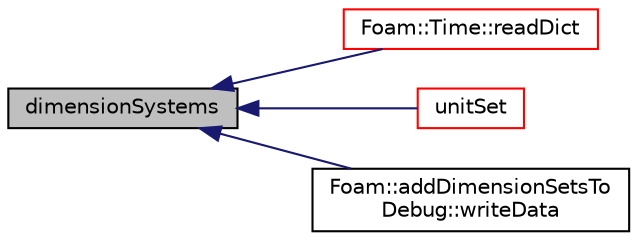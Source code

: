digraph "dimensionSystems"
{
  bgcolor="transparent";
  edge [fontname="Helvetica",fontsize="10",labelfontname="Helvetica",labelfontsize="10"];
  node [fontname="Helvetica",fontsize="10",shape=record];
  rankdir="LR";
  Node1 [label="dimensionSystems",height=0.2,width=0.4,color="black", fillcolor="grey75", style="filled", fontcolor="black"];
  Node1 -> Node2 [dir="back",color="midnightblue",fontsize="10",style="solid",fontname="Helvetica"];
  Node2 [label="Foam::Time::readDict",height=0.2,width=0.4,color="red",URL="$a02606.html#a09f8bbb748b599cf713fa2e07ec7e0b4",tooltip="Read the control dictionary and set the write controls etc. "];
  Node1 -> Node3 [dir="back",color="midnightblue",fontsize="10",style="solid",fontname="Helvetica"];
  Node3 [label="unitSet",height=0.2,width=0.4,color="red",URL="$a10725.html#ab291fd4325ded310ef6d2212e126b39e",tooltip="Set of all dimensions. "];
  Node1 -> Node4 [dir="back",color="midnightblue",fontsize="10",style="solid",fontname="Helvetica"];
  Node4 [label="Foam::addDimensionSetsTo\lDebug::writeData",height=0.2,width=0.4,color="black",URL="$a00022.html#a7965f93a3a7a90ce11833c837ef867c8",tooltip="Write. "];
}
